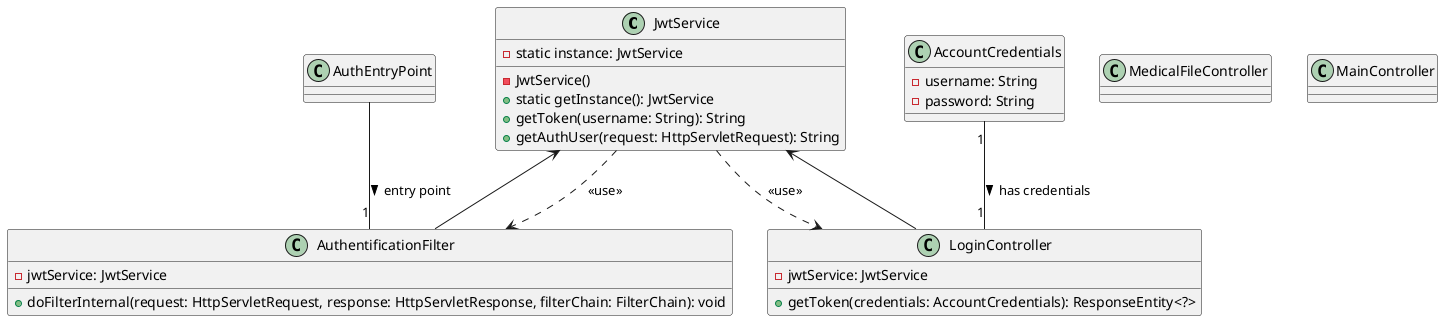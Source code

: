 @startuml

class JwtService {
  -static instance: JwtService
  -JwtService()
  +static getInstance(): JwtService
  +getToken(username: String): String
  +getAuthUser(request: HttpServletRequest): String
}

class LoginController {
  -jwtService: JwtService
  +getToken(credentials: AccountCredentials): ResponseEntity<?>
}

class AuthentificationFilter {
  -jwtService: JwtService
  +doFilterInternal(request: HttpServletRequest, response: HttpServletResponse, filterChain: FilterChain): void
}

class AccountCredentials {
  -username: String
  -password: String
}

class AuthEntryPoint {
}

class MedicalFileController {
}

class MainController {
}

JwtService ..> LoginController : <<use>>
JwtService ..> AuthentificationFilter : <<use>>

JwtService <-- LoginController
JwtService <-- AuthentificationFilter

AccountCredentials "1" -- "1" LoginController : has credentials >
AuthEntryPoint -- "1" AuthentificationFilter : entry point >

@enduml
